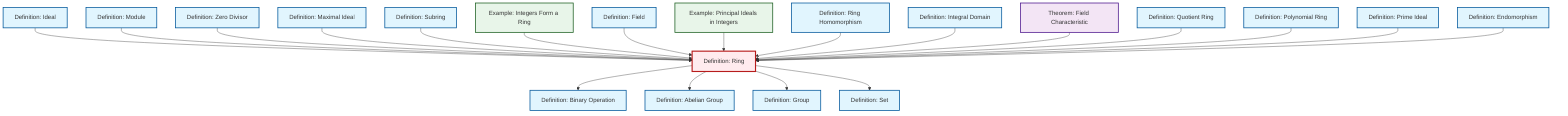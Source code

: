 graph TD
    classDef definition fill:#e1f5fe,stroke:#01579b,stroke-width:2px
    classDef theorem fill:#f3e5f5,stroke:#4a148c,stroke-width:2px
    classDef axiom fill:#fff3e0,stroke:#e65100,stroke-width:2px
    classDef example fill:#e8f5e9,stroke:#1b5e20,stroke-width:2px
    classDef current fill:#ffebee,stroke:#b71c1c,stroke-width:3px
    def-field["Definition: Field"]:::definition
    def-polynomial-ring["Definition: Polynomial Ring"]:::definition
    def-zero-divisor["Definition: Zero Divisor"]:::definition
    def-group["Definition: Group"]:::definition
    ex-integers-ring["Example: Integers Form a Ring"]:::example
    def-module["Definition: Module"]:::definition
    def-abelian-group["Definition: Abelian Group"]:::definition
    def-prime-ideal["Definition: Prime Ideal"]:::definition
    ex-principal-ideal["Example: Principal Ideals in Integers"]:::example
    def-ring-homomorphism["Definition: Ring Homomorphism"]:::definition
    def-binary-operation["Definition: Binary Operation"]:::definition
    def-endomorphism["Definition: Endomorphism"]:::definition
    def-subring["Definition: Subring"]:::definition
    def-quotient-ring["Definition: Quotient Ring"]:::definition
    def-ideal["Definition: Ideal"]:::definition
    def-integral-domain["Definition: Integral Domain"]:::definition
    thm-field-characteristic["Theorem: Field Characteristic"]:::theorem
    def-ring["Definition: Ring"]:::definition
    def-maximal-ideal["Definition: Maximal Ideal"]:::definition
    def-set["Definition: Set"]:::definition
    def-ring --> def-binary-operation
    def-ideal --> def-ring
    def-module --> def-ring
    def-zero-divisor --> def-ring
    def-maximal-ideal --> def-ring
    def-ring --> def-abelian-group
    def-subring --> def-ring
    def-ring --> def-group
    ex-integers-ring --> def-ring
    def-ring --> def-set
    def-field --> def-ring
    ex-principal-ideal --> def-ring
    def-ring-homomorphism --> def-ring
    def-integral-domain --> def-ring
    thm-field-characteristic --> def-ring
    def-quotient-ring --> def-ring
    def-polynomial-ring --> def-ring
    def-prime-ideal --> def-ring
    def-endomorphism --> def-ring
    class def-ring current